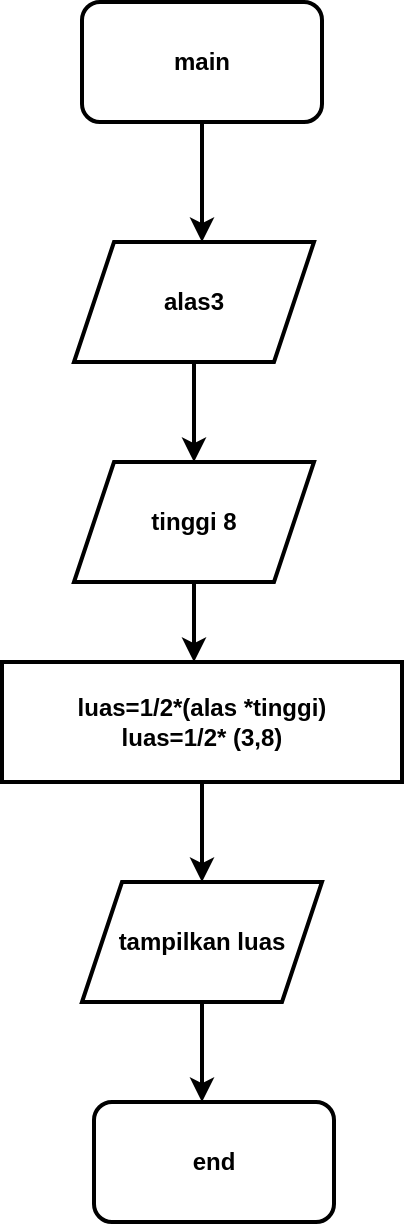 <mxfile version="22.0.4" type="github">
  <diagram id="C5RBs43oDa-KdzZeNtuy" name="Page-1">
    <mxGraphModel dx="880" dy="442" grid="1" gridSize="10" guides="1" tooltips="1" connect="1" arrows="1" fold="1" page="1" pageScale="1" pageWidth="827" pageHeight="1169" math="0" shadow="0">
      <root>
        <mxCell id="WIyWlLk6GJQsqaUBKTNV-0" />
        <mxCell id="WIyWlLk6GJQsqaUBKTNV-1" parent="WIyWlLk6GJQsqaUBKTNV-0" />
        <mxCell id="wziNP2yIVJGEcKojikXA-1" style="edgeStyle=orthogonalEdgeStyle;rounded=0;orthogonalLoop=1;jettySize=auto;html=1;exitX=0.5;exitY=1;exitDx=0;exitDy=0;fontStyle=1;strokeWidth=2;" edge="1" parent="WIyWlLk6GJQsqaUBKTNV-1" source="wziNP2yIVJGEcKojikXA-0">
          <mxGeometry relative="1" as="geometry">
            <mxPoint x="414" y="200" as="targetPoint" />
          </mxGeometry>
        </mxCell>
        <mxCell id="wziNP2yIVJGEcKojikXA-0" value="main" style="rounded=1;whiteSpace=wrap;html=1;fontStyle=1;strokeWidth=2;" vertex="1" parent="WIyWlLk6GJQsqaUBKTNV-1">
          <mxGeometry x="354" y="80" width="120" height="60" as="geometry" />
        </mxCell>
        <mxCell id="wziNP2yIVJGEcKojikXA-4" style="edgeStyle=orthogonalEdgeStyle;rounded=0;orthogonalLoop=1;jettySize=auto;html=1;exitX=0.5;exitY=1;exitDx=0;exitDy=0;fontStyle=1;strokeWidth=2;" edge="1" parent="WIyWlLk6GJQsqaUBKTNV-1" source="wziNP2yIVJGEcKojikXA-3">
          <mxGeometry relative="1" as="geometry">
            <mxPoint x="410" y="310" as="targetPoint" />
          </mxGeometry>
        </mxCell>
        <mxCell id="wziNP2yIVJGEcKojikXA-3" value="alas3" style="shape=parallelogram;perimeter=parallelogramPerimeter;whiteSpace=wrap;html=1;fixedSize=1;fontStyle=1;strokeWidth=2;" vertex="1" parent="WIyWlLk6GJQsqaUBKTNV-1">
          <mxGeometry x="350" y="200" width="120" height="60" as="geometry" />
        </mxCell>
        <mxCell id="wziNP2yIVJGEcKojikXA-6" style="edgeStyle=orthogonalEdgeStyle;rounded=0;orthogonalLoop=1;jettySize=auto;html=1;exitX=0.5;exitY=1;exitDx=0;exitDy=0;fontStyle=1;strokeWidth=2;" edge="1" parent="WIyWlLk6GJQsqaUBKTNV-1" source="wziNP2yIVJGEcKojikXA-5">
          <mxGeometry relative="1" as="geometry">
            <mxPoint x="410" y="410" as="targetPoint" />
          </mxGeometry>
        </mxCell>
        <mxCell id="wziNP2yIVJGEcKojikXA-5" value="tinggi 8" style="shape=parallelogram;perimeter=parallelogramPerimeter;whiteSpace=wrap;html=1;fixedSize=1;fontStyle=1;strokeWidth=2;" vertex="1" parent="WIyWlLk6GJQsqaUBKTNV-1">
          <mxGeometry x="350" y="310" width="120" height="60" as="geometry" />
        </mxCell>
        <mxCell id="wziNP2yIVJGEcKojikXA-9" style="edgeStyle=orthogonalEdgeStyle;rounded=0;orthogonalLoop=1;jettySize=auto;html=1;exitX=0.5;exitY=1;exitDx=0;exitDy=0;fontStyle=1;strokeWidth=2;" edge="1" parent="WIyWlLk6GJQsqaUBKTNV-1" source="wziNP2yIVJGEcKojikXA-7">
          <mxGeometry relative="1" as="geometry">
            <mxPoint x="414" y="520" as="targetPoint" />
          </mxGeometry>
        </mxCell>
        <mxCell id="wziNP2yIVJGEcKojikXA-7" value="&lt;div&gt;luas=1/2*(alas *tinggi)&lt;/div&gt;&lt;div&gt;luas=1/2* (3,8)&lt;br&gt;&lt;/div&gt;" style="rounded=0;whiteSpace=wrap;html=1;fontStyle=1;strokeWidth=2;" vertex="1" parent="WIyWlLk6GJQsqaUBKTNV-1">
          <mxGeometry x="314" y="410" width="200" height="60" as="geometry" />
        </mxCell>
        <mxCell id="wziNP2yIVJGEcKojikXA-11" style="edgeStyle=orthogonalEdgeStyle;rounded=0;orthogonalLoop=1;jettySize=auto;html=1;exitX=0.5;exitY=1;exitDx=0;exitDy=0;fontStyle=1;strokeWidth=2;" edge="1" parent="WIyWlLk6GJQsqaUBKTNV-1" source="wziNP2yIVJGEcKojikXA-10">
          <mxGeometry relative="1" as="geometry">
            <mxPoint x="414" y="630" as="targetPoint" />
          </mxGeometry>
        </mxCell>
        <mxCell id="wziNP2yIVJGEcKojikXA-10" value="tampilkan luas" style="shape=parallelogram;perimeter=parallelogramPerimeter;whiteSpace=wrap;html=1;fixedSize=1;fontStyle=1;strokeWidth=2;" vertex="1" parent="WIyWlLk6GJQsqaUBKTNV-1">
          <mxGeometry x="354" y="520" width="120" height="60" as="geometry" />
        </mxCell>
        <mxCell id="wziNP2yIVJGEcKojikXA-12" value="end" style="rounded=1;whiteSpace=wrap;html=1;fontStyle=1;strokeWidth=2;" vertex="1" parent="WIyWlLk6GJQsqaUBKTNV-1">
          <mxGeometry x="360" y="630" width="120" height="60" as="geometry" />
        </mxCell>
      </root>
    </mxGraphModel>
  </diagram>
</mxfile>
